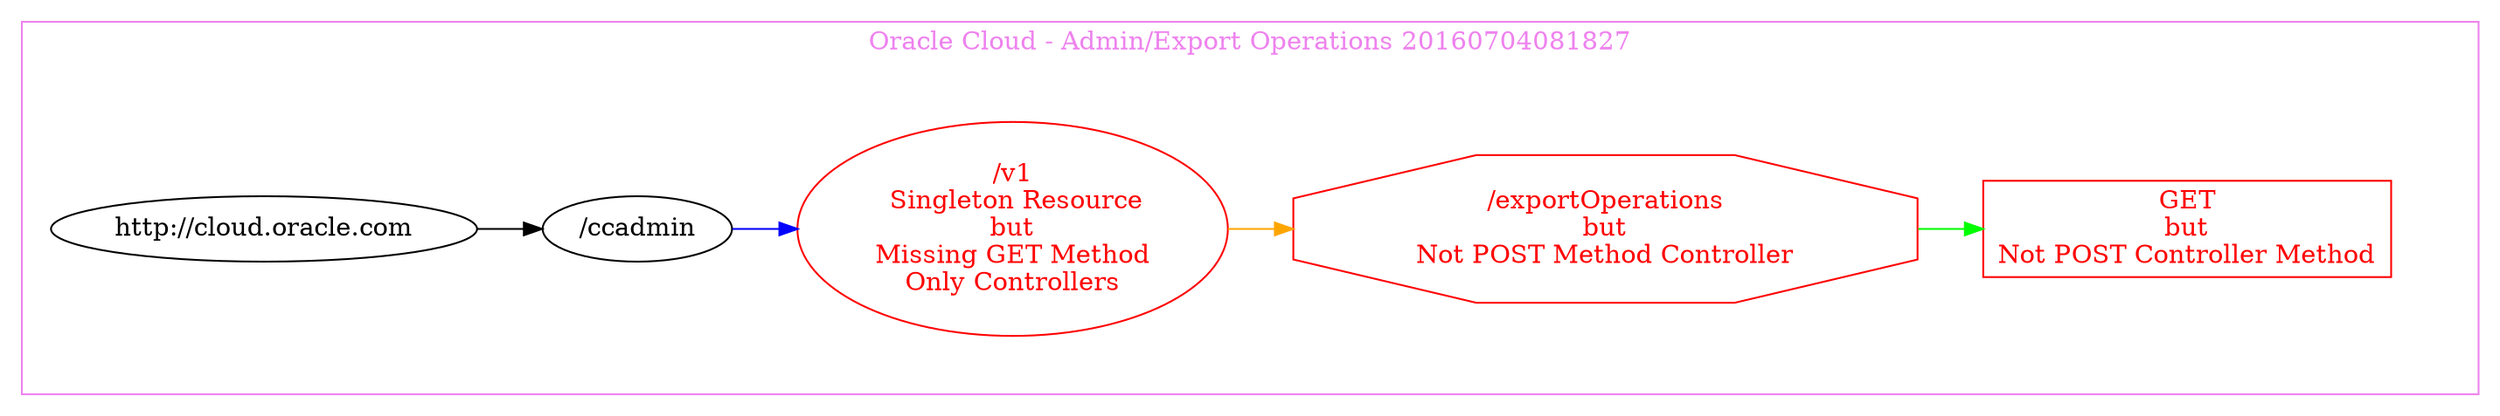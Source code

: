 digraph Cloud_Computing_REST_API {
rankdir="LR";
subgraph cluster_0 {
label="Oracle Cloud - Admin/Export Operations 20160704081827"
color=violet
fontcolor=violet
subgraph cluster_1 {
label=""
color=white
fontcolor=white
node1 [label="http://cloud.oracle.com", shape="ellipse", color="black", fontcolor="black"]
node1 -> node2 [color="black", fontcolor="black"]
subgraph cluster_2 {
label=""
color=white
fontcolor=white
node2 [label="/ccadmin", shape="ellipse", color="black", fontcolor="black"]
node2 -> node3 [color="blue", fontcolor="blue"]
subgraph cluster_3 {
label=""
color=white
fontcolor=white
node3 [label="/v1\n Singleton Resource\nbut\nMissing GET Method\nOnly Controllers", shape="ellipse", color="red", fontcolor="red"]
node3 -> node4 [color="orange", fontcolor="orange"]
subgraph cluster_4 {
label=""
color=white
fontcolor=white
node4 [label="/exportOperations\nbut\nNot POST Method Controller", shape="octagon", color="red", fontcolor="red"]
node4 -> node5 [color="green", fontcolor="green"]
subgraph cluster_5 {
label=""
color=white
fontcolor=white
node5 [label="GET\nbut\nNot POST Controller Method", shape="box", color="red", fontcolor="red"]
}
}
}
}
}
}
}
